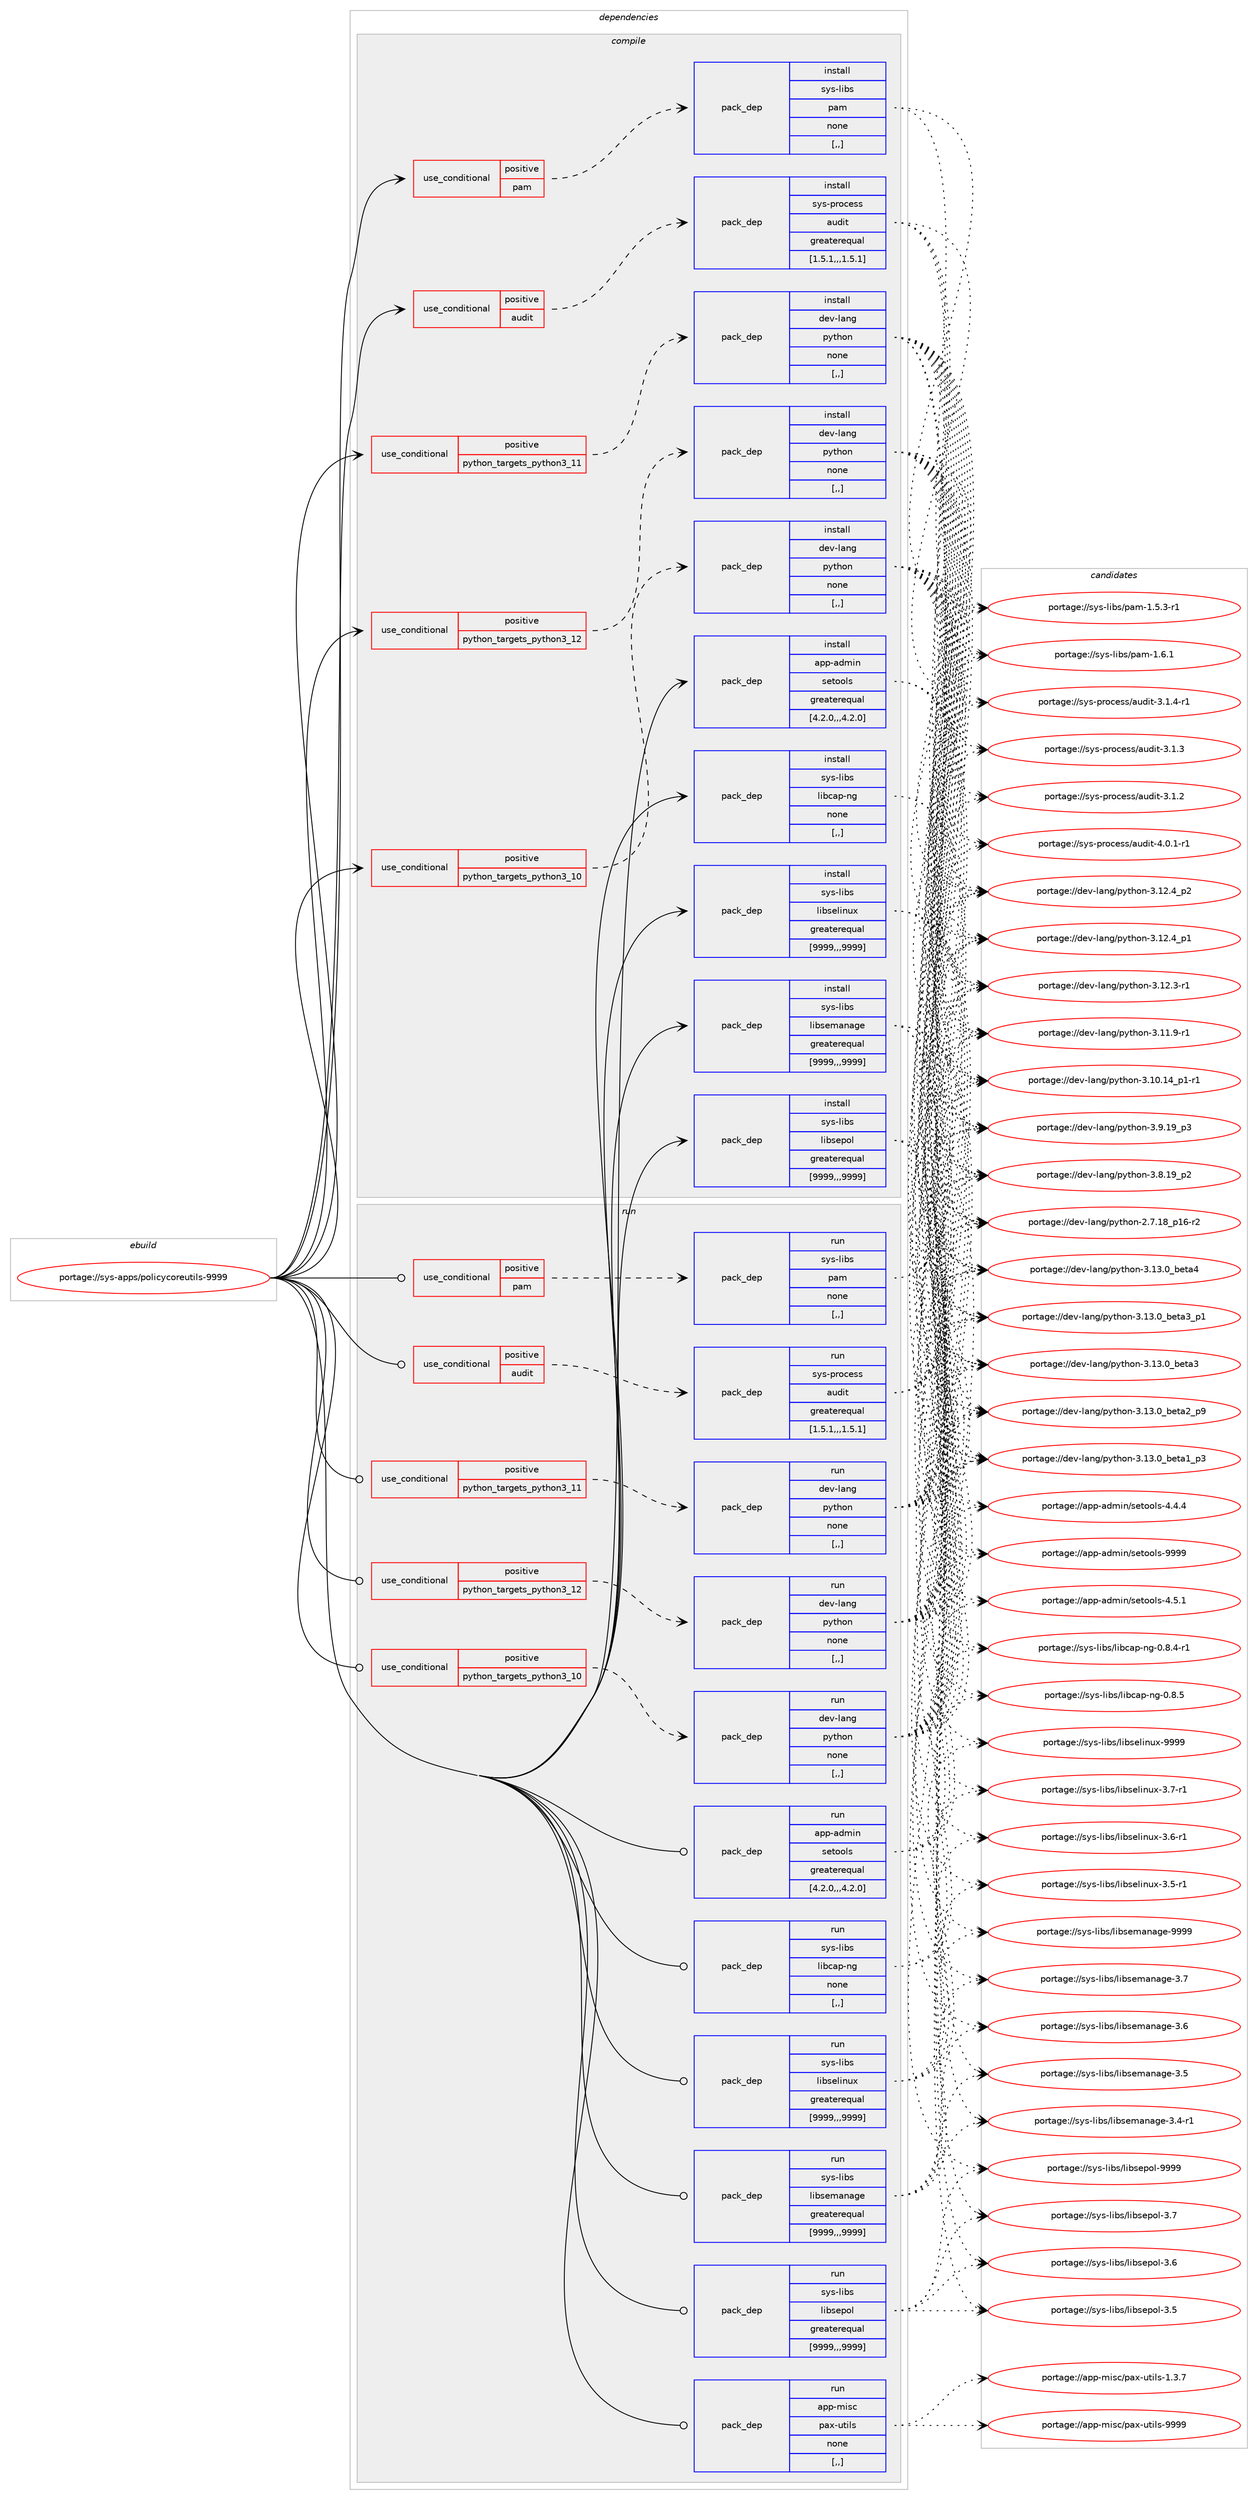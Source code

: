 digraph prolog {

# *************
# Graph options
# *************

newrank=true;
concentrate=true;
compound=true;
graph [rankdir=LR,fontname=Helvetica,fontsize=10,ranksep=1.5];#, ranksep=2.5, nodesep=0.2];
edge  [arrowhead=vee];
node  [fontname=Helvetica,fontsize=10];

# **********
# The ebuild
# **********

subgraph cluster_leftcol {
color=gray;
label=<<i>ebuild</i>>;
id [label="portage://sys-apps/policycoreutils-9999", color=red, width=4, href="../sys-apps/policycoreutils-9999.svg"];
}

# ****************
# The dependencies
# ****************

subgraph cluster_midcol {
color=gray;
label=<<i>dependencies</i>>;
subgraph cluster_compile {
fillcolor="#eeeeee";
style=filled;
label=<<i>compile</i>>;
subgraph cond111700 {
dependency422376 [label=<<TABLE BORDER="0" CELLBORDER="1" CELLSPACING="0" CELLPADDING="4"><TR><TD ROWSPAN="3" CELLPADDING="10">use_conditional</TD></TR><TR><TD>positive</TD></TR><TR><TD>audit</TD></TR></TABLE>>, shape=none, color=red];
subgraph pack307753 {
dependency422377 [label=<<TABLE BORDER="0" CELLBORDER="1" CELLSPACING="0" CELLPADDING="4" WIDTH="220"><TR><TD ROWSPAN="6" CELLPADDING="30">pack_dep</TD></TR><TR><TD WIDTH="110">install</TD></TR><TR><TD>sys-process</TD></TR><TR><TD>audit</TD></TR><TR><TD>greaterequal</TD></TR><TR><TD>[1.5.1,,,1.5.1]</TD></TR></TABLE>>, shape=none, color=blue];
}
dependency422376:e -> dependency422377:w [weight=20,style="dashed",arrowhead="vee"];
}
id:e -> dependency422376:w [weight=20,style="solid",arrowhead="vee"];
subgraph cond111701 {
dependency422378 [label=<<TABLE BORDER="0" CELLBORDER="1" CELLSPACING="0" CELLPADDING="4"><TR><TD ROWSPAN="3" CELLPADDING="10">use_conditional</TD></TR><TR><TD>positive</TD></TR><TR><TD>pam</TD></TR></TABLE>>, shape=none, color=red];
subgraph pack307754 {
dependency422379 [label=<<TABLE BORDER="0" CELLBORDER="1" CELLSPACING="0" CELLPADDING="4" WIDTH="220"><TR><TD ROWSPAN="6" CELLPADDING="30">pack_dep</TD></TR><TR><TD WIDTH="110">install</TD></TR><TR><TD>sys-libs</TD></TR><TR><TD>pam</TD></TR><TR><TD>none</TD></TR><TR><TD>[,,]</TD></TR></TABLE>>, shape=none, color=blue];
}
dependency422378:e -> dependency422379:w [weight=20,style="dashed",arrowhead="vee"];
}
id:e -> dependency422378:w [weight=20,style="solid",arrowhead="vee"];
subgraph cond111702 {
dependency422380 [label=<<TABLE BORDER="0" CELLBORDER="1" CELLSPACING="0" CELLPADDING="4"><TR><TD ROWSPAN="3" CELLPADDING="10">use_conditional</TD></TR><TR><TD>positive</TD></TR><TR><TD>python_targets_python3_10</TD></TR></TABLE>>, shape=none, color=red];
subgraph pack307755 {
dependency422381 [label=<<TABLE BORDER="0" CELLBORDER="1" CELLSPACING="0" CELLPADDING="4" WIDTH="220"><TR><TD ROWSPAN="6" CELLPADDING="30">pack_dep</TD></TR><TR><TD WIDTH="110">install</TD></TR><TR><TD>dev-lang</TD></TR><TR><TD>python</TD></TR><TR><TD>none</TD></TR><TR><TD>[,,]</TD></TR></TABLE>>, shape=none, color=blue];
}
dependency422380:e -> dependency422381:w [weight=20,style="dashed",arrowhead="vee"];
}
id:e -> dependency422380:w [weight=20,style="solid",arrowhead="vee"];
subgraph cond111703 {
dependency422382 [label=<<TABLE BORDER="0" CELLBORDER="1" CELLSPACING="0" CELLPADDING="4"><TR><TD ROWSPAN="3" CELLPADDING="10">use_conditional</TD></TR><TR><TD>positive</TD></TR><TR><TD>python_targets_python3_11</TD></TR></TABLE>>, shape=none, color=red];
subgraph pack307756 {
dependency422383 [label=<<TABLE BORDER="0" CELLBORDER="1" CELLSPACING="0" CELLPADDING="4" WIDTH="220"><TR><TD ROWSPAN="6" CELLPADDING="30">pack_dep</TD></TR><TR><TD WIDTH="110">install</TD></TR><TR><TD>dev-lang</TD></TR><TR><TD>python</TD></TR><TR><TD>none</TD></TR><TR><TD>[,,]</TD></TR></TABLE>>, shape=none, color=blue];
}
dependency422382:e -> dependency422383:w [weight=20,style="dashed",arrowhead="vee"];
}
id:e -> dependency422382:w [weight=20,style="solid",arrowhead="vee"];
subgraph cond111704 {
dependency422384 [label=<<TABLE BORDER="0" CELLBORDER="1" CELLSPACING="0" CELLPADDING="4"><TR><TD ROWSPAN="3" CELLPADDING="10">use_conditional</TD></TR><TR><TD>positive</TD></TR><TR><TD>python_targets_python3_12</TD></TR></TABLE>>, shape=none, color=red];
subgraph pack307757 {
dependency422385 [label=<<TABLE BORDER="0" CELLBORDER="1" CELLSPACING="0" CELLPADDING="4" WIDTH="220"><TR><TD ROWSPAN="6" CELLPADDING="30">pack_dep</TD></TR><TR><TD WIDTH="110">install</TD></TR><TR><TD>dev-lang</TD></TR><TR><TD>python</TD></TR><TR><TD>none</TD></TR><TR><TD>[,,]</TD></TR></TABLE>>, shape=none, color=blue];
}
dependency422384:e -> dependency422385:w [weight=20,style="dashed",arrowhead="vee"];
}
id:e -> dependency422384:w [weight=20,style="solid",arrowhead="vee"];
subgraph pack307758 {
dependency422386 [label=<<TABLE BORDER="0" CELLBORDER="1" CELLSPACING="0" CELLPADDING="4" WIDTH="220"><TR><TD ROWSPAN="6" CELLPADDING="30">pack_dep</TD></TR><TR><TD WIDTH="110">install</TD></TR><TR><TD>app-admin</TD></TR><TR><TD>setools</TD></TR><TR><TD>greaterequal</TD></TR><TR><TD>[4.2.0,,,4.2.0]</TD></TR></TABLE>>, shape=none, color=blue];
}
id:e -> dependency422386:w [weight=20,style="solid",arrowhead="vee"];
subgraph pack307759 {
dependency422387 [label=<<TABLE BORDER="0" CELLBORDER="1" CELLSPACING="0" CELLPADDING="4" WIDTH="220"><TR><TD ROWSPAN="6" CELLPADDING="30">pack_dep</TD></TR><TR><TD WIDTH="110">install</TD></TR><TR><TD>sys-libs</TD></TR><TR><TD>libcap-ng</TD></TR><TR><TD>none</TD></TR><TR><TD>[,,]</TD></TR></TABLE>>, shape=none, color=blue];
}
id:e -> dependency422387:w [weight=20,style="solid",arrowhead="vee"];
subgraph pack307760 {
dependency422388 [label=<<TABLE BORDER="0" CELLBORDER="1" CELLSPACING="0" CELLPADDING="4" WIDTH="220"><TR><TD ROWSPAN="6" CELLPADDING="30">pack_dep</TD></TR><TR><TD WIDTH="110">install</TD></TR><TR><TD>sys-libs</TD></TR><TR><TD>libselinux</TD></TR><TR><TD>greaterequal</TD></TR><TR><TD>[9999,,,9999]</TD></TR></TABLE>>, shape=none, color=blue];
}
id:e -> dependency422388:w [weight=20,style="solid",arrowhead="vee"];
subgraph pack307761 {
dependency422389 [label=<<TABLE BORDER="0" CELLBORDER="1" CELLSPACING="0" CELLPADDING="4" WIDTH="220"><TR><TD ROWSPAN="6" CELLPADDING="30">pack_dep</TD></TR><TR><TD WIDTH="110">install</TD></TR><TR><TD>sys-libs</TD></TR><TR><TD>libsemanage</TD></TR><TR><TD>greaterequal</TD></TR><TR><TD>[9999,,,9999]</TD></TR></TABLE>>, shape=none, color=blue];
}
id:e -> dependency422389:w [weight=20,style="solid",arrowhead="vee"];
subgraph pack307762 {
dependency422390 [label=<<TABLE BORDER="0" CELLBORDER="1" CELLSPACING="0" CELLPADDING="4" WIDTH="220"><TR><TD ROWSPAN="6" CELLPADDING="30">pack_dep</TD></TR><TR><TD WIDTH="110">install</TD></TR><TR><TD>sys-libs</TD></TR><TR><TD>libsepol</TD></TR><TR><TD>greaterequal</TD></TR><TR><TD>[9999,,,9999]</TD></TR></TABLE>>, shape=none, color=blue];
}
id:e -> dependency422390:w [weight=20,style="solid",arrowhead="vee"];
}
subgraph cluster_compileandrun {
fillcolor="#eeeeee";
style=filled;
label=<<i>compile and run</i>>;
}
subgraph cluster_run {
fillcolor="#eeeeee";
style=filled;
label=<<i>run</i>>;
subgraph cond111705 {
dependency422391 [label=<<TABLE BORDER="0" CELLBORDER="1" CELLSPACING="0" CELLPADDING="4"><TR><TD ROWSPAN="3" CELLPADDING="10">use_conditional</TD></TR><TR><TD>positive</TD></TR><TR><TD>audit</TD></TR></TABLE>>, shape=none, color=red];
subgraph pack307763 {
dependency422392 [label=<<TABLE BORDER="0" CELLBORDER="1" CELLSPACING="0" CELLPADDING="4" WIDTH="220"><TR><TD ROWSPAN="6" CELLPADDING="30">pack_dep</TD></TR><TR><TD WIDTH="110">run</TD></TR><TR><TD>sys-process</TD></TR><TR><TD>audit</TD></TR><TR><TD>greaterequal</TD></TR><TR><TD>[1.5.1,,,1.5.1]</TD></TR></TABLE>>, shape=none, color=blue];
}
dependency422391:e -> dependency422392:w [weight=20,style="dashed",arrowhead="vee"];
}
id:e -> dependency422391:w [weight=20,style="solid",arrowhead="odot"];
subgraph cond111706 {
dependency422393 [label=<<TABLE BORDER="0" CELLBORDER="1" CELLSPACING="0" CELLPADDING="4"><TR><TD ROWSPAN="3" CELLPADDING="10">use_conditional</TD></TR><TR><TD>positive</TD></TR><TR><TD>pam</TD></TR></TABLE>>, shape=none, color=red];
subgraph pack307764 {
dependency422394 [label=<<TABLE BORDER="0" CELLBORDER="1" CELLSPACING="0" CELLPADDING="4" WIDTH="220"><TR><TD ROWSPAN="6" CELLPADDING="30">pack_dep</TD></TR><TR><TD WIDTH="110">run</TD></TR><TR><TD>sys-libs</TD></TR><TR><TD>pam</TD></TR><TR><TD>none</TD></TR><TR><TD>[,,]</TD></TR></TABLE>>, shape=none, color=blue];
}
dependency422393:e -> dependency422394:w [weight=20,style="dashed",arrowhead="vee"];
}
id:e -> dependency422393:w [weight=20,style="solid",arrowhead="odot"];
subgraph cond111707 {
dependency422395 [label=<<TABLE BORDER="0" CELLBORDER="1" CELLSPACING="0" CELLPADDING="4"><TR><TD ROWSPAN="3" CELLPADDING="10">use_conditional</TD></TR><TR><TD>positive</TD></TR><TR><TD>python_targets_python3_10</TD></TR></TABLE>>, shape=none, color=red];
subgraph pack307765 {
dependency422396 [label=<<TABLE BORDER="0" CELLBORDER="1" CELLSPACING="0" CELLPADDING="4" WIDTH="220"><TR><TD ROWSPAN="6" CELLPADDING="30">pack_dep</TD></TR><TR><TD WIDTH="110">run</TD></TR><TR><TD>dev-lang</TD></TR><TR><TD>python</TD></TR><TR><TD>none</TD></TR><TR><TD>[,,]</TD></TR></TABLE>>, shape=none, color=blue];
}
dependency422395:e -> dependency422396:w [weight=20,style="dashed",arrowhead="vee"];
}
id:e -> dependency422395:w [weight=20,style="solid",arrowhead="odot"];
subgraph cond111708 {
dependency422397 [label=<<TABLE BORDER="0" CELLBORDER="1" CELLSPACING="0" CELLPADDING="4"><TR><TD ROWSPAN="3" CELLPADDING="10">use_conditional</TD></TR><TR><TD>positive</TD></TR><TR><TD>python_targets_python3_11</TD></TR></TABLE>>, shape=none, color=red];
subgraph pack307766 {
dependency422398 [label=<<TABLE BORDER="0" CELLBORDER="1" CELLSPACING="0" CELLPADDING="4" WIDTH="220"><TR><TD ROWSPAN="6" CELLPADDING="30">pack_dep</TD></TR><TR><TD WIDTH="110">run</TD></TR><TR><TD>dev-lang</TD></TR><TR><TD>python</TD></TR><TR><TD>none</TD></TR><TR><TD>[,,]</TD></TR></TABLE>>, shape=none, color=blue];
}
dependency422397:e -> dependency422398:w [weight=20,style="dashed",arrowhead="vee"];
}
id:e -> dependency422397:w [weight=20,style="solid",arrowhead="odot"];
subgraph cond111709 {
dependency422399 [label=<<TABLE BORDER="0" CELLBORDER="1" CELLSPACING="0" CELLPADDING="4"><TR><TD ROWSPAN="3" CELLPADDING="10">use_conditional</TD></TR><TR><TD>positive</TD></TR><TR><TD>python_targets_python3_12</TD></TR></TABLE>>, shape=none, color=red];
subgraph pack307767 {
dependency422400 [label=<<TABLE BORDER="0" CELLBORDER="1" CELLSPACING="0" CELLPADDING="4" WIDTH="220"><TR><TD ROWSPAN="6" CELLPADDING="30">pack_dep</TD></TR><TR><TD WIDTH="110">run</TD></TR><TR><TD>dev-lang</TD></TR><TR><TD>python</TD></TR><TR><TD>none</TD></TR><TR><TD>[,,]</TD></TR></TABLE>>, shape=none, color=blue];
}
dependency422399:e -> dependency422400:w [weight=20,style="dashed",arrowhead="vee"];
}
id:e -> dependency422399:w [weight=20,style="solid",arrowhead="odot"];
subgraph pack307768 {
dependency422401 [label=<<TABLE BORDER="0" CELLBORDER="1" CELLSPACING="0" CELLPADDING="4" WIDTH="220"><TR><TD ROWSPAN="6" CELLPADDING="30">pack_dep</TD></TR><TR><TD WIDTH="110">run</TD></TR><TR><TD>app-admin</TD></TR><TR><TD>setools</TD></TR><TR><TD>greaterequal</TD></TR><TR><TD>[4.2.0,,,4.2.0]</TD></TR></TABLE>>, shape=none, color=blue];
}
id:e -> dependency422401:w [weight=20,style="solid",arrowhead="odot"];
subgraph pack307769 {
dependency422402 [label=<<TABLE BORDER="0" CELLBORDER="1" CELLSPACING="0" CELLPADDING="4" WIDTH="220"><TR><TD ROWSPAN="6" CELLPADDING="30">pack_dep</TD></TR><TR><TD WIDTH="110">run</TD></TR><TR><TD>app-misc</TD></TR><TR><TD>pax-utils</TD></TR><TR><TD>none</TD></TR><TR><TD>[,,]</TD></TR></TABLE>>, shape=none, color=blue];
}
id:e -> dependency422402:w [weight=20,style="solid",arrowhead="odot"];
subgraph pack307770 {
dependency422403 [label=<<TABLE BORDER="0" CELLBORDER="1" CELLSPACING="0" CELLPADDING="4" WIDTH="220"><TR><TD ROWSPAN="6" CELLPADDING="30">pack_dep</TD></TR><TR><TD WIDTH="110">run</TD></TR><TR><TD>sys-libs</TD></TR><TR><TD>libcap-ng</TD></TR><TR><TD>none</TD></TR><TR><TD>[,,]</TD></TR></TABLE>>, shape=none, color=blue];
}
id:e -> dependency422403:w [weight=20,style="solid",arrowhead="odot"];
subgraph pack307771 {
dependency422404 [label=<<TABLE BORDER="0" CELLBORDER="1" CELLSPACING="0" CELLPADDING="4" WIDTH="220"><TR><TD ROWSPAN="6" CELLPADDING="30">pack_dep</TD></TR><TR><TD WIDTH="110">run</TD></TR><TR><TD>sys-libs</TD></TR><TR><TD>libselinux</TD></TR><TR><TD>greaterequal</TD></TR><TR><TD>[9999,,,9999]</TD></TR></TABLE>>, shape=none, color=blue];
}
id:e -> dependency422404:w [weight=20,style="solid",arrowhead="odot"];
subgraph pack307772 {
dependency422405 [label=<<TABLE BORDER="0" CELLBORDER="1" CELLSPACING="0" CELLPADDING="4" WIDTH="220"><TR><TD ROWSPAN="6" CELLPADDING="30">pack_dep</TD></TR><TR><TD WIDTH="110">run</TD></TR><TR><TD>sys-libs</TD></TR><TR><TD>libsemanage</TD></TR><TR><TD>greaterequal</TD></TR><TR><TD>[9999,,,9999]</TD></TR></TABLE>>, shape=none, color=blue];
}
id:e -> dependency422405:w [weight=20,style="solid",arrowhead="odot"];
subgraph pack307773 {
dependency422406 [label=<<TABLE BORDER="0" CELLBORDER="1" CELLSPACING="0" CELLPADDING="4" WIDTH="220"><TR><TD ROWSPAN="6" CELLPADDING="30">pack_dep</TD></TR><TR><TD WIDTH="110">run</TD></TR><TR><TD>sys-libs</TD></TR><TR><TD>libsepol</TD></TR><TR><TD>greaterequal</TD></TR><TR><TD>[9999,,,9999]</TD></TR></TABLE>>, shape=none, color=blue];
}
id:e -> dependency422406:w [weight=20,style="solid",arrowhead="odot"];
}
}

# **************
# The candidates
# **************

subgraph cluster_choices {
rank=same;
color=gray;
label=<<i>candidates</i>>;

subgraph choice307753 {
color=black;
nodesep=1;
choice115121115451121141119910111511547971171001051164552464846494511449 [label="portage://sys-process/audit-4.0.1-r1", color=red, width=4,href="../sys-process/audit-4.0.1-r1.svg"];
choice115121115451121141119910111511547971171001051164551464946524511449 [label="portage://sys-process/audit-3.1.4-r1", color=red, width=4,href="../sys-process/audit-3.1.4-r1.svg"];
choice11512111545112114111991011151154797117100105116455146494651 [label="portage://sys-process/audit-3.1.3", color=red, width=4,href="../sys-process/audit-3.1.3.svg"];
choice11512111545112114111991011151154797117100105116455146494650 [label="portage://sys-process/audit-3.1.2", color=red, width=4,href="../sys-process/audit-3.1.2.svg"];
dependency422377:e -> choice115121115451121141119910111511547971171001051164552464846494511449:w [style=dotted,weight="100"];
dependency422377:e -> choice115121115451121141119910111511547971171001051164551464946524511449:w [style=dotted,weight="100"];
dependency422377:e -> choice11512111545112114111991011151154797117100105116455146494651:w [style=dotted,weight="100"];
dependency422377:e -> choice11512111545112114111991011151154797117100105116455146494650:w [style=dotted,weight="100"];
}
subgraph choice307754 {
color=black;
nodesep=1;
choice11512111545108105981154711297109454946544649 [label="portage://sys-libs/pam-1.6.1", color=red, width=4,href="../sys-libs/pam-1.6.1.svg"];
choice115121115451081059811547112971094549465346514511449 [label="portage://sys-libs/pam-1.5.3-r1", color=red, width=4,href="../sys-libs/pam-1.5.3-r1.svg"];
dependency422379:e -> choice11512111545108105981154711297109454946544649:w [style=dotted,weight="100"];
dependency422379:e -> choice115121115451081059811547112971094549465346514511449:w [style=dotted,weight="100"];
}
subgraph choice307755 {
color=black;
nodesep=1;
choice1001011184510897110103471121211161041111104551464951464895981011169752 [label="portage://dev-lang/python-3.13.0_beta4", color=red, width=4,href="../dev-lang/python-3.13.0_beta4.svg"];
choice10010111845108971101034711212111610411111045514649514648959810111697519511249 [label="portage://dev-lang/python-3.13.0_beta3_p1", color=red, width=4,href="../dev-lang/python-3.13.0_beta3_p1.svg"];
choice1001011184510897110103471121211161041111104551464951464895981011169751 [label="portage://dev-lang/python-3.13.0_beta3", color=red, width=4,href="../dev-lang/python-3.13.0_beta3.svg"];
choice10010111845108971101034711212111610411111045514649514648959810111697509511257 [label="portage://dev-lang/python-3.13.0_beta2_p9", color=red, width=4,href="../dev-lang/python-3.13.0_beta2_p9.svg"];
choice10010111845108971101034711212111610411111045514649514648959810111697499511251 [label="portage://dev-lang/python-3.13.0_beta1_p3", color=red, width=4,href="../dev-lang/python-3.13.0_beta1_p3.svg"];
choice100101118451089711010347112121116104111110455146495046529511250 [label="portage://dev-lang/python-3.12.4_p2", color=red, width=4,href="../dev-lang/python-3.12.4_p2.svg"];
choice100101118451089711010347112121116104111110455146495046529511249 [label="portage://dev-lang/python-3.12.4_p1", color=red, width=4,href="../dev-lang/python-3.12.4_p1.svg"];
choice100101118451089711010347112121116104111110455146495046514511449 [label="portage://dev-lang/python-3.12.3-r1", color=red, width=4,href="../dev-lang/python-3.12.3-r1.svg"];
choice100101118451089711010347112121116104111110455146494946574511449 [label="portage://dev-lang/python-3.11.9-r1", color=red, width=4,href="../dev-lang/python-3.11.9-r1.svg"];
choice100101118451089711010347112121116104111110455146494846495295112494511449 [label="portage://dev-lang/python-3.10.14_p1-r1", color=red, width=4,href="../dev-lang/python-3.10.14_p1-r1.svg"];
choice100101118451089711010347112121116104111110455146574649579511251 [label="portage://dev-lang/python-3.9.19_p3", color=red, width=4,href="../dev-lang/python-3.9.19_p3.svg"];
choice100101118451089711010347112121116104111110455146564649579511250 [label="portage://dev-lang/python-3.8.19_p2", color=red, width=4,href="../dev-lang/python-3.8.19_p2.svg"];
choice100101118451089711010347112121116104111110455046554649569511249544511450 [label="portage://dev-lang/python-2.7.18_p16-r2", color=red, width=4,href="../dev-lang/python-2.7.18_p16-r2.svg"];
dependency422381:e -> choice1001011184510897110103471121211161041111104551464951464895981011169752:w [style=dotted,weight="100"];
dependency422381:e -> choice10010111845108971101034711212111610411111045514649514648959810111697519511249:w [style=dotted,weight="100"];
dependency422381:e -> choice1001011184510897110103471121211161041111104551464951464895981011169751:w [style=dotted,weight="100"];
dependency422381:e -> choice10010111845108971101034711212111610411111045514649514648959810111697509511257:w [style=dotted,weight="100"];
dependency422381:e -> choice10010111845108971101034711212111610411111045514649514648959810111697499511251:w [style=dotted,weight="100"];
dependency422381:e -> choice100101118451089711010347112121116104111110455146495046529511250:w [style=dotted,weight="100"];
dependency422381:e -> choice100101118451089711010347112121116104111110455146495046529511249:w [style=dotted,weight="100"];
dependency422381:e -> choice100101118451089711010347112121116104111110455146495046514511449:w [style=dotted,weight="100"];
dependency422381:e -> choice100101118451089711010347112121116104111110455146494946574511449:w [style=dotted,weight="100"];
dependency422381:e -> choice100101118451089711010347112121116104111110455146494846495295112494511449:w [style=dotted,weight="100"];
dependency422381:e -> choice100101118451089711010347112121116104111110455146574649579511251:w [style=dotted,weight="100"];
dependency422381:e -> choice100101118451089711010347112121116104111110455146564649579511250:w [style=dotted,weight="100"];
dependency422381:e -> choice100101118451089711010347112121116104111110455046554649569511249544511450:w [style=dotted,weight="100"];
}
subgraph choice307756 {
color=black;
nodesep=1;
choice1001011184510897110103471121211161041111104551464951464895981011169752 [label="portage://dev-lang/python-3.13.0_beta4", color=red, width=4,href="../dev-lang/python-3.13.0_beta4.svg"];
choice10010111845108971101034711212111610411111045514649514648959810111697519511249 [label="portage://dev-lang/python-3.13.0_beta3_p1", color=red, width=4,href="../dev-lang/python-3.13.0_beta3_p1.svg"];
choice1001011184510897110103471121211161041111104551464951464895981011169751 [label="portage://dev-lang/python-3.13.0_beta3", color=red, width=4,href="../dev-lang/python-3.13.0_beta3.svg"];
choice10010111845108971101034711212111610411111045514649514648959810111697509511257 [label="portage://dev-lang/python-3.13.0_beta2_p9", color=red, width=4,href="../dev-lang/python-3.13.0_beta2_p9.svg"];
choice10010111845108971101034711212111610411111045514649514648959810111697499511251 [label="portage://dev-lang/python-3.13.0_beta1_p3", color=red, width=4,href="../dev-lang/python-3.13.0_beta1_p3.svg"];
choice100101118451089711010347112121116104111110455146495046529511250 [label="portage://dev-lang/python-3.12.4_p2", color=red, width=4,href="../dev-lang/python-3.12.4_p2.svg"];
choice100101118451089711010347112121116104111110455146495046529511249 [label="portage://dev-lang/python-3.12.4_p1", color=red, width=4,href="../dev-lang/python-3.12.4_p1.svg"];
choice100101118451089711010347112121116104111110455146495046514511449 [label="portage://dev-lang/python-3.12.3-r1", color=red, width=4,href="../dev-lang/python-3.12.3-r1.svg"];
choice100101118451089711010347112121116104111110455146494946574511449 [label="portage://dev-lang/python-3.11.9-r1", color=red, width=4,href="../dev-lang/python-3.11.9-r1.svg"];
choice100101118451089711010347112121116104111110455146494846495295112494511449 [label="portage://dev-lang/python-3.10.14_p1-r1", color=red, width=4,href="../dev-lang/python-3.10.14_p1-r1.svg"];
choice100101118451089711010347112121116104111110455146574649579511251 [label="portage://dev-lang/python-3.9.19_p3", color=red, width=4,href="../dev-lang/python-3.9.19_p3.svg"];
choice100101118451089711010347112121116104111110455146564649579511250 [label="portage://dev-lang/python-3.8.19_p2", color=red, width=4,href="../dev-lang/python-3.8.19_p2.svg"];
choice100101118451089711010347112121116104111110455046554649569511249544511450 [label="portage://dev-lang/python-2.7.18_p16-r2", color=red, width=4,href="../dev-lang/python-2.7.18_p16-r2.svg"];
dependency422383:e -> choice1001011184510897110103471121211161041111104551464951464895981011169752:w [style=dotted,weight="100"];
dependency422383:e -> choice10010111845108971101034711212111610411111045514649514648959810111697519511249:w [style=dotted,weight="100"];
dependency422383:e -> choice1001011184510897110103471121211161041111104551464951464895981011169751:w [style=dotted,weight="100"];
dependency422383:e -> choice10010111845108971101034711212111610411111045514649514648959810111697509511257:w [style=dotted,weight="100"];
dependency422383:e -> choice10010111845108971101034711212111610411111045514649514648959810111697499511251:w [style=dotted,weight="100"];
dependency422383:e -> choice100101118451089711010347112121116104111110455146495046529511250:w [style=dotted,weight="100"];
dependency422383:e -> choice100101118451089711010347112121116104111110455146495046529511249:w [style=dotted,weight="100"];
dependency422383:e -> choice100101118451089711010347112121116104111110455146495046514511449:w [style=dotted,weight="100"];
dependency422383:e -> choice100101118451089711010347112121116104111110455146494946574511449:w [style=dotted,weight="100"];
dependency422383:e -> choice100101118451089711010347112121116104111110455146494846495295112494511449:w [style=dotted,weight="100"];
dependency422383:e -> choice100101118451089711010347112121116104111110455146574649579511251:w [style=dotted,weight="100"];
dependency422383:e -> choice100101118451089711010347112121116104111110455146564649579511250:w [style=dotted,weight="100"];
dependency422383:e -> choice100101118451089711010347112121116104111110455046554649569511249544511450:w [style=dotted,weight="100"];
}
subgraph choice307757 {
color=black;
nodesep=1;
choice1001011184510897110103471121211161041111104551464951464895981011169752 [label="portage://dev-lang/python-3.13.0_beta4", color=red, width=4,href="../dev-lang/python-3.13.0_beta4.svg"];
choice10010111845108971101034711212111610411111045514649514648959810111697519511249 [label="portage://dev-lang/python-3.13.0_beta3_p1", color=red, width=4,href="../dev-lang/python-3.13.0_beta3_p1.svg"];
choice1001011184510897110103471121211161041111104551464951464895981011169751 [label="portage://dev-lang/python-3.13.0_beta3", color=red, width=4,href="../dev-lang/python-3.13.0_beta3.svg"];
choice10010111845108971101034711212111610411111045514649514648959810111697509511257 [label="portage://dev-lang/python-3.13.0_beta2_p9", color=red, width=4,href="../dev-lang/python-3.13.0_beta2_p9.svg"];
choice10010111845108971101034711212111610411111045514649514648959810111697499511251 [label="portage://dev-lang/python-3.13.0_beta1_p3", color=red, width=4,href="../dev-lang/python-3.13.0_beta1_p3.svg"];
choice100101118451089711010347112121116104111110455146495046529511250 [label="portage://dev-lang/python-3.12.4_p2", color=red, width=4,href="../dev-lang/python-3.12.4_p2.svg"];
choice100101118451089711010347112121116104111110455146495046529511249 [label="portage://dev-lang/python-3.12.4_p1", color=red, width=4,href="../dev-lang/python-3.12.4_p1.svg"];
choice100101118451089711010347112121116104111110455146495046514511449 [label="portage://dev-lang/python-3.12.3-r1", color=red, width=4,href="../dev-lang/python-3.12.3-r1.svg"];
choice100101118451089711010347112121116104111110455146494946574511449 [label="portage://dev-lang/python-3.11.9-r1", color=red, width=4,href="../dev-lang/python-3.11.9-r1.svg"];
choice100101118451089711010347112121116104111110455146494846495295112494511449 [label="portage://dev-lang/python-3.10.14_p1-r1", color=red, width=4,href="../dev-lang/python-3.10.14_p1-r1.svg"];
choice100101118451089711010347112121116104111110455146574649579511251 [label="portage://dev-lang/python-3.9.19_p3", color=red, width=4,href="../dev-lang/python-3.9.19_p3.svg"];
choice100101118451089711010347112121116104111110455146564649579511250 [label="portage://dev-lang/python-3.8.19_p2", color=red, width=4,href="../dev-lang/python-3.8.19_p2.svg"];
choice100101118451089711010347112121116104111110455046554649569511249544511450 [label="portage://dev-lang/python-2.7.18_p16-r2", color=red, width=4,href="../dev-lang/python-2.7.18_p16-r2.svg"];
dependency422385:e -> choice1001011184510897110103471121211161041111104551464951464895981011169752:w [style=dotted,weight="100"];
dependency422385:e -> choice10010111845108971101034711212111610411111045514649514648959810111697519511249:w [style=dotted,weight="100"];
dependency422385:e -> choice1001011184510897110103471121211161041111104551464951464895981011169751:w [style=dotted,weight="100"];
dependency422385:e -> choice10010111845108971101034711212111610411111045514649514648959810111697509511257:w [style=dotted,weight="100"];
dependency422385:e -> choice10010111845108971101034711212111610411111045514649514648959810111697499511251:w [style=dotted,weight="100"];
dependency422385:e -> choice100101118451089711010347112121116104111110455146495046529511250:w [style=dotted,weight="100"];
dependency422385:e -> choice100101118451089711010347112121116104111110455146495046529511249:w [style=dotted,weight="100"];
dependency422385:e -> choice100101118451089711010347112121116104111110455146495046514511449:w [style=dotted,weight="100"];
dependency422385:e -> choice100101118451089711010347112121116104111110455146494946574511449:w [style=dotted,weight="100"];
dependency422385:e -> choice100101118451089711010347112121116104111110455146494846495295112494511449:w [style=dotted,weight="100"];
dependency422385:e -> choice100101118451089711010347112121116104111110455146574649579511251:w [style=dotted,weight="100"];
dependency422385:e -> choice100101118451089711010347112121116104111110455146564649579511250:w [style=dotted,weight="100"];
dependency422385:e -> choice100101118451089711010347112121116104111110455046554649569511249544511450:w [style=dotted,weight="100"];
}
subgraph choice307758 {
color=black;
nodesep=1;
choice971121124597100109105110471151011161111111081154557575757 [label="portage://app-admin/setools-9999", color=red, width=4,href="../app-admin/setools-9999.svg"];
choice97112112459710010910511047115101116111111108115455246534649 [label="portage://app-admin/setools-4.5.1", color=red, width=4,href="../app-admin/setools-4.5.1.svg"];
choice97112112459710010910511047115101116111111108115455246524652 [label="portage://app-admin/setools-4.4.4", color=red, width=4,href="../app-admin/setools-4.4.4.svg"];
dependency422386:e -> choice971121124597100109105110471151011161111111081154557575757:w [style=dotted,weight="100"];
dependency422386:e -> choice97112112459710010910511047115101116111111108115455246534649:w [style=dotted,weight="100"];
dependency422386:e -> choice97112112459710010910511047115101116111111108115455246524652:w [style=dotted,weight="100"];
}
subgraph choice307759 {
color=black;
nodesep=1;
choice11512111545108105981154710810598999711245110103454846564653 [label="portage://sys-libs/libcap-ng-0.8.5", color=red, width=4,href="../sys-libs/libcap-ng-0.8.5.svg"];
choice115121115451081059811547108105989997112451101034548465646524511449 [label="portage://sys-libs/libcap-ng-0.8.4-r1", color=red, width=4,href="../sys-libs/libcap-ng-0.8.4-r1.svg"];
dependency422387:e -> choice11512111545108105981154710810598999711245110103454846564653:w [style=dotted,weight="100"];
dependency422387:e -> choice115121115451081059811547108105989997112451101034548465646524511449:w [style=dotted,weight="100"];
}
subgraph choice307760 {
color=black;
nodesep=1;
choice115121115451081059811547108105981151011081051101171204557575757 [label="portage://sys-libs/libselinux-9999", color=red, width=4,href="../sys-libs/libselinux-9999.svg"];
choice11512111545108105981154710810598115101108105110117120455146554511449 [label="portage://sys-libs/libselinux-3.7-r1", color=red, width=4,href="../sys-libs/libselinux-3.7-r1.svg"];
choice11512111545108105981154710810598115101108105110117120455146544511449 [label="portage://sys-libs/libselinux-3.6-r1", color=red, width=4,href="../sys-libs/libselinux-3.6-r1.svg"];
choice11512111545108105981154710810598115101108105110117120455146534511449 [label="portage://sys-libs/libselinux-3.5-r1", color=red, width=4,href="../sys-libs/libselinux-3.5-r1.svg"];
dependency422388:e -> choice115121115451081059811547108105981151011081051101171204557575757:w [style=dotted,weight="100"];
dependency422388:e -> choice11512111545108105981154710810598115101108105110117120455146554511449:w [style=dotted,weight="100"];
dependency422388:e -> choice11512111545108105981154710810598115101108105110117120455146544511449:w [style=dotted,weight="100"];
dependency422388:e -> choice11512111545108105981154710810598115101108105110117120455146534511449:w [style=dotted,weight="100"];
}
subgraph choice307761 {
color=black;
nodesep=1;
choice1151211154510810598115471081059811510110997110971031014557575757 [label="portage://sys-libs/libsemanage-9999", color=red, width=4,href="../sys-libs/libsemanage-9999.svg"];
choice11512111545108105981154710810598115101109971109710310145514655 [label="portage://sys-libs/libsemanage-3.7", color=red, width=4,href="../sys-libs/libsemanage-3.7.svg"];
choice11512111545108105981154710810598115101109971109710310145514654 [label="portage://sys-libs/libsemanage-3.6", color=red, width=4,href="../sys-libs/libsemanage-3.6.svg"];
choice11512111545108105981154710810598115101109971109710310145514653 [label="portage://sys-libs/libsemanage-3.5", color=red, width=4,href="../sys-libs/libsemanage-3.5.svg"];
choice115121115451081059811547108105981151011099711097103101455146524511449 [label="portage://sys-libs/libsemanage-3.4-r1", color=red, width=4,href="../sys-libs/libsemanage-3.4-r1.svg"];
dependency422389:e -> choice1151211154510810598115471081059811510110997110971031014557575757:w [style=dotted,weight="100"];
dependency422389:e -> choice11512111545108105981154710810598115101109971109710310145514655:w [style=dotted,weight="100"];
dependency422389:e -> choice11512111545108105981154710810598115101109971109710310145514654:w [style=dotted,weight="100"];
dependency422389:e -> choice11512111545108105981154710810598115101109971109710310145514653:w [style=dotted,weight="100"];
dependency422389:e -> choice115121115451081059811547108105981151011099711097103101455146524511449:w [style=dotted,weight="100"];
}
subgraph choice307762 {
color=black;
nodesep=1;
choice115121115451081059811547108105981151011121111084557575757 [label="portage://sys-libs/libsepol-9999", color=red, width=4,href="../sys-libs/libsepol-9999.svg"];
choice1151211154510810598115471081059811510111211110845514655 [label="portage://sys-libs/libsepol-3.7", color=red, width=4,href="../sys-libs/libsepol-3.7.svg"];
choice1151211154510810598115471081059811510111211110845514654 [label="portage://sys-libs/libsepol-3.6", color=red, width=4,href="../sys-libs/libsepol-3.6.svg"];
choice1151211154510810598115471081059811510111211110845514653 [label="portage://sys-libs/libsepol-3.5", color=red, width=4,href="../sys-libs/libsepol-3.5.svg"];
dependency422390:e -> choice115121115451081059811547108105981151011121111084557575757:w [style=dotted,weight="100"];
dependency422390:e -> choice1151211154510810598115471081059811510111211110845514655:w [style=dotted,weight="100"];
dependency422390:e -> choice1151211154510810598115471081059811510111211110845514654:w [style=dotted,weight="100"];
dependency422390:e -> choice1151211154510810598115471081059811510111211110845514653:w [style=dotted,weight="100"];
}
subgraph choice307763 {
color=black;
nodesep=1;
choice115121115451121141119910111511547971171001051164552464846494511449 [label="portage://sys-process/audit-4.0.1-r1", color=red, width=4,href="../sys-process/audit-4.0.1-r1.svg"];
choice115121115451121141119910111511547971171001051164551464946524511449 [label="portage://sys-process/audit-3.1.4-r1", color=red, width=4,href="../sys-process/audit-3.1.4-r1.svg"];
choice11512111545112114111991011151154797117100105116455146494651 [label="portage://sys-process/audit-3.1.3", color=red, width=4,href="../sys-process/audit-3.1.3.svg"];
choice11512111545112114111991011151154797117100105116455146494650 [label="portage://sys-process/audit-3.1.2", color=red, width=4,href="../sys-process/audit-3.1.2.svg"];
dependency422392:e -> choice115121115451121141119910111511547971171001051164552464846494511449:w [style=dotted,weight="100"];
dependency422392:e -> choice115121115451121141119910111511547971171001051164551464946524511449:w [style=dotted,weight="100"];
dependency422392:e -> choice11512111545112114111991011151154797117100105116455146494651:w [style=dotted,weight="100"];
dependency422392:e -> choice11512111545112114111991011151154797117100105116455146494650:w [style=dotted,weight="100"];
}
subgraph choice307764 {
color=black;
nodesep=1;
choice11512111545108105981154711297109454946544649 [label="portage://sys-libs/pam-1.6.1", color=red, width=4,href="../sys-libs/pam-1.6.1.svg"];
choice115121115451081059811547112971094549465346514511449 [label="portage://sys-libs/pam-1.5.3-r1", color=red, width=4,href="../sys-libs/pam-1.5.3-r1.svg"];
dependency422394:e -> choice11512111545108105981154711297109454946544649:w [style=dotted,weight="100"];
dependency422394:e -> choice115121115451081059811547112971094549465346514511449:w [style=dotted,weight="100"];
}
subgraph choice307765 {
color=black;
nodesep=1;
choice1001011184510897110103471121211161041111104551464951464895981011169752 [label="portage://dev-lang/python-3.13.0_beta4", color=red, width=4,href="../dev-lang/python-3.13.0_beta4.svg"];
choice10010111845108971101034711212111610411111045514649514648959810111697519511249 [label="portage://dev-lang/python-3.13.0_beta3_p1", color=red, width=4,href="../dev-lang/python-3.13.0_beta3_p1.svg"];
choice1001011184510897110103471121211161041111104551464951464895981011169751 [label="portage://dev-lang/python-3.13.0_beta3", color=red, width=4,href="../dev-lang/python-3.13.0_beta3.svg"];
choice10010111845108971101034711212111610411111045514649514648959810111697509511257 [label="portage://dev-lang/python-3.13.0_beta2_p9", color=red, width=4,href="../dev-lang/python-3.13.0_beta2_p9.svg"];
choice10010111845108971101034711212111610411111045514649514648959810111697499511251 [label="portage://dev-lang/python-3.13.0_beta1_p3", color=red, width=4,href="../dev-lang/python-3.13.0_beta1_p3.svg"];
choice100101118451089711010347112121116104111110455146495046529511250 [label="portage://dev-lang/python-3.12.4_p2", color=red, width=4,href="../dev-lang/python-3.12.4_p2.svg"];
choice100101118451089711010347112121116104111110455146495046529511249 [label="portage://dev-lang/python-3.12.4_p1", color=red, width=4,href="../dev-lang/python-3.12.4_p1.svg"];
choice100101118451089711010347112121116104111110455146495046514511449 [label="portage://dev-lang/python-3.12.3-r1", color=red, width=4,href="../dev-lang/python-3.12.3-r1.svg"];
choice100101118451089711010347112121116104111110455146494946574511449 [label="portage://dev-lang/python-3.11.9-r1", color=red, width=4,href="../dev-lang/python-3.11.9-r1.svg"];
choice100101118451089711010347112121116104111110455146494846495295112494511449 [label="portage://dev-lang/python-3.10.14_p1-r1", color=red, width=4,href="../dev-lang/python-3.10.14_p1-r1.svg"];
choice100101118451089711010347112121116104111110455146574649579511251 [label="portage://dev-lang/python-3.9.19_p3", color=red, width=4,href="../dev-lang/python-3.9.19_p3.svg"];
choice100101118451089711010347112121116104111110455146564649579511250 [label="portage://dev-lang/python-3.8.19_p2", color=red, width=4,href="../dev-lang/python-3.8.19_p2.svg"];
choice100101118451089711010347112121116104111110455046554649569511249544511450 [label="portage://dev-lang/python-2.7.18_p16-r2", color=red, width=4,href="../dev-lang/python-2.7.18_p16-r2.svg"];
dependency422396:e -> choice1001011184510897110103471121211161041111104551464951464895981011169752:w [style=dotted,weight="100"];
dependency422396:e -> choice10010111845108971101034711212111610411111045514649514648959810111697519511249:w [style=dotted,weight="100"];
dependency422396:e -> choice1001011184510897110103471121211161041111104551464951464895981011169751:w [style=dotted,weight="100"];
dependency422396:e -> choice10010111845108971101034711212111610411111045514649514648959810111697509511257:w [style=dotted,weight="100"];
dependency422396:e -> choice10010111845108971101034711212111610411111045514649514648959810111697499511251:w [style=dotted,weight="100"];
dependency422396:e -> choice100101118451089711010347112121116104111110455146495046529511250:w [style=dotted,weight="100"];
dependency422396:e -> choice100101118451089711010347112121116104111110455146495046529511249:w [style=dotted,weight="100"];
dependency422396:e -> choice100101118451089711010347112121116104111110455146495046514511449:w [style=dotted,weight="100"];
dependency422396:e -> choice100101118451089711010347112121116104111110455146494946574511449:w [style=dotted,weight="100"];
dependency422396:e -> choice100101118451089711010347112121116104111110455146494846495295112494511449:w [style=dotted,weight="100"];
dependency422396:e -> choice100101118451089711010347112121116104111110455146574649579511251:w [style=dotted,weight="100"];
dependency422396:e -> choice100101118451089711010347112121116104111110455146564649579511250:w [style=dotted,weight="100"];
dependency422396:e -> choice100101118451089711010347112121116104111110455046554649569511249544511450:w [style=dotted,weight="100"];
}
subgraph choice307766 {
color=black;
nodesep=1;
choice1001011184510897110103471121211161041111104551464951464895981011169752 [label="portage://dev-lang/python-3.13.0_beta4", color=red, width=4,href="../dev-lang/python-3.13.0_beta4.svg"];
choice10010111845108971101034711212111610411111045514649514648959810111697519511249 [label="portage://dev-lang/python-3.13.0_beta3_p1", color=red, width=4,href="../dev-lang/python-3.13.0_beta3_p1.svg"];
choice1001011184510897110103471121211161041111104551464951464895981011169751 [label="portage://dev-lang/python-3.13.0_beta3", color=red, width=4,href="../dev-lang/python-3.13.0_beta3.svg"];
choice10010111845108971101034711212111610411111045514649514648959810111697509511257 [label="portage://dev-lang/python-3.13.0_beta2_p9", color=red, width=4,href="../dev-lang/python-3.13.0_beta2_p9.svg"];
choice10010111845108971101034711212111610411111045514649514648959810111697499511251 [label="portage://dev-lang/python-3.13.0_beta1_p3", color=red, width=4,href="../dev-lang/python-3.13.0_beta1_p3.svg"];
choice100101118451089711010347112121116104111110455146495046529511250 [label="portage://dev-lang/python-3.12.4_p2", color=red, width=4,href="../dev-lang/python-3.12.4_p2.svg"];
choice100101118451089711010347112121116104111110455146495046529511249 [label="portage://dev-lang/python-3.12.4_p1", color=red, width=4,href="../dev-lang/python-3.12.4_p1.svg"];
choice100101118451089711010347112121116104111110455146495046514511449 [label="portage://dev-lang/python-3.12.3-r1", color=red, width=4,href="../dev-lang/python-3.12.3-r1.svg"];
choice100101118451089711010347112121116104111110455146494946574511449 [label="portage://dev-lang/python-3.11.9-r1", color=red, width=4,href="../dev-lang/python-3.11.9-r1.svg"];
choice100101118451089711010347112121116104111110455146494846495295112494511449 [label="portage://dev-lang/python-3.10.14_p1-r1", color=red, width=4,href="../dev-lang/python-3.10.14_p1-r1.svg"];
choice100101118451089711010347112121116104111110455146574649579511251 [label="portage://dev-lang/python-3.9.19_p3", color=red, width=4,href="../dev-lang/python-3.9.19_p3.svg"];
choice100101118451089711010347112121116104111110455146564649579511250 [label="portage://dev-lang/python-3.8.19_p2", color=red, width=4,href="../dev-lang/python-3.8.19_p2.svg"];
choice100101118451089711010347112121116104111110455046554649569511249544511450 [label="portage://dev-lang/python-2.7.18_p16-r2", color=red, width=4,href="../dev-lang/python-2.7.18_p16-r2.svg"];
dependency422398:e -> choice1001011184510897110103471121211161041111104551464951464895981011169752:w [style=dotted,weight="100"];
dependency422398:e -> choice10010111845108971101034711212111610411111045514649514648959810111697519511249:w [style=dotted,weight="100"];
dependency422398:e -> choice1001011184510897110103471121211161041111104551464951464895981011169751:w [style=dotted,weight="100"];
dependency422398:e -> choice10010111845108971101034711212111610411111045514649514648959810111697509511257:w [style=dotted,weight="100"];
dependency422398:e -> choice10010111845108971101034711212111610411111045514649514648959810111697499511251:w [style=dotted,weight="100"];
dependency422398:e -> choice100101118451089711010347112121116104111110455146495046529511250:w [style=dotted,weight="100"];
dependency422398:e -> choice100101118451089711010347112121116104111110455146495046529511249:w [style=dotted,weight="100"];
dependency422398:e -> choice100101118451089711010347112121116104111110455146495046514511449:w [style=dotted,weight="100"];
dependency422398:e -> choice100101118451089711010347112121116104111110455146494946574511449:w [style=dotted,weight="100"];
dependency422398:e -> choice100101118451089711010347112121116104111110455146494846495295112494511449:w [style=dotted,weight="100"];
dependency422398:e -> choice100101118451089711010347112121116104111110455146574649579511251:w [style=dotted,weight="100"];
dependency422398:e -> choice100101118451089711010347112121116104111110455146564649579511250:w [style=dotted,weight="100"];
dependency422398:e -> choice100101118451089711010347112121116104111110455046554649569511249544511450:w [style=dotted,weight="100"];
}
subgraph choice307767 {
color=black;
nodesep=1;
choice1001011184510897110103471121211161041111104551464951464895981011169752 [label="portage://dev-lang/python-3.13.0_beta4", color=red, width=4,href="../dev-lang/python-3.13.0_beta4.svg"];
choice10010111845108971101034711212111610411111045514649514648959810111697519511249 [label="portage://dev-lang/python-3.13.0_beta3_p1", color=red, width=4,href="../dev-lang/python-3.13.0_beta3_p1.svg"];
choice1001011184510897110103471121211161041111104551464951464895981011169751 [label="portage://dev-lang/python-3.13.0_beta3", color=red, width=4,href="../dev-lang/python-3.13.0_beta3.svg"];
choice10010111845108971101034711212111610411111045514649514648959810111697509511257 [label="portage://dev-lang/python-3.13.0_beta2_p9", color=red, width=4,href="../dev-lang/python-3.13.0_beta2_p9.svg"];
choice10010111845108971101034711212111610411111045514649514648959810111697499511251 [label="portage://dev-lang/python-3.13.0_beta1_p3", color=red, width=4,href="../dev-lang/python-3.13.0_beta1_p3.svg"];
choice100101118451089711010347112121116104111110455146495046529511250 [label="portage://dev-lang/python-3.12.4_p2", color=red, width=4,href="../dev-lang/python-3.12.4_p2.svg"];
choice100101118451089711010347112121116104111110455146495046529511249 [label="portage://dev-lang/python-3.12.4_p1", color=red, width=4,href="../dev-lang/python-3.12.4_p1.svg"];
choice100101118451089711010347112121116104111110455146495046514511449 [label="portage://dev-lang/python-3.12.3-r1", color=red, width=4,href="../dev-lang/python-3.12.3-r1.svg"];
choice100101118451089711010347112121116104111110455146494946574511449 [label="portage://dev-lang/python-3.11.9-r1", color=red, width=4,href="../dev-lang/python-3.11.9-r1.svg"];
choice100101118451089711010347112121116104111110455146494846495295112494511449 [label="portage://dev-lang/python-3.10.14_p1-r1", color=red, width=4,href="../dev-lang/python-3.10.14_p1-r1.svg"];
choice100101118451089711010347112121116104111110455146574649579511251 [label="portage://dev-lang/python-3.9.19_p3", color=red, width=4,href="../dev-lang/python-3.9.19_p3.svg"];
choice100101118451089711010347112121116104111110455146564649579511250 [label="portage://dev-lang/python-3.8.19_p2", color=red, width=4,href="../dev-lang/python-3.8.19_p2.svg"];
choice100101118451089711010347112121116104111110455046554649569511249544511450 [label="portage://dev-lang/python-2.7.18_p16-r2", color=red, width=4,href="../dev-lang/python-2.7.18_p16-r2.svg"];
dependency422400:e -> choice1001011184510897110103471121211161041111104551464951464895981011169752:w [style=dotted,weight="100"];
dependency422400:e -> choice10010111845108971101034711212111610411111045514649514648959810111697519511249:w [style=dotted,weight="100"];
dependency422400:e -> choice1001011184510897110103471121211161041111104551464951464895981011169751:w [style=dotted,weight="100"];
dependency422400:e -> choice10010111845108971101034711212111610411111045514649514648959810111697509511257:w [style=dotted,weight="100"];
dependency422400:e -> choice10010111845108971101034711212111610411111045514649514648959810111697499511251:w [style=dotted,weight="100"];
dependency422400:e -> choice100101118451089711010347112121116104111110455146495046529511250:w [style=dotted,weight="100"];
dependency422400:e -> choice100101118451089711010347112121116104111110455146495046529511249:w [style=dotted,weight="100"];
dependency422400:e -> choice100101118451089711010347112121116104111110455146495046514511449:w [style=dotted,weight="100"];
dependency422400:e -> choice100101118451089711010347112121116104111110455146494946574511449:w [style=dotted,weight="100"];
dependency422400:e -> choice100101118451089711010347112121116104111110455146494846495295112494511449:w [style=dotted,weight="100"];
dependency422400:e -> choice100101118451089711010347112121116104111110455146574649579511251:w [style=dotted,weight="100"];
dependency422400:e -> choice100101118451089711010347112121116104111110455146564649579511250:w [style=dotted,weight="100"];
dependency422400:e -> choice100101118451089711010347112121116104111110455046554649569511249544511450:w [style=dotted,weight="100"];
}
subgraph choice307768 {
color=black;
nodesep=1;
choice971121124597100109105110471151011161111111081154557575757 [label="portage://app-admin/setools-9999", color=red, width=4,href="../app-admin/setools-9999.svg"];
choice97112112459710010910511047115101116111111108115455246534649 [label="portage://app-admin/setools-4.5.1", color=red, width=4,href="../app-admin/setools-4.5.1.svg"];
choice97112112459710010910511047115101116111111108115455246524652 [label="portage://app-admin/setools-4.4.4", color=red, width=4,href="../app-admin/setools-4.4.4.svg"];
dependency422401:e -> choice971121124597100109105110471151011161111111081154557575757:w [style=dotted,weight="100"];
dependency422401:e -> choice97112112459710010910511047115101116111111108115455246534649:w [style=dotted,weight="100"];
dependency422401:e -> choice97112112459710010910511047115101116111111108115455246524652:w [style=dotted,weight="100"];
}
subgraph choice307769 {
color=black;
nodesep=1;
choice9711211245109105115994711297120451171161051081154557575757 [label="portage://app-misc/pax-utils-9999", color=red, width=4,href="../app-misc/pax-utils-9999.svg"];
choice971121124510910511599471129712045117116105108115454946514655 [label="portage://app-misc/pax-utils-1.3.7", color=red, width=4,href="../app-misc/pax-utils-1.3.7.svg"];
dependency422402:e -> choice9711211245109105115994711297120451171161051081154557575757:w [style=dotted,weight="100"];
dependency422402:e -> choice971121124510910511599471129712045117116105108115454946514655:w [style=dotted,weight="100"];
}
subgraph choice307770 {
color=black;
nodesep=1;
choice11512111545108105981154710810598999711245110103454846564653 [label="portage://sys-libs/libcap-ng-0.8.5", color=red, width=4,href="../sys-libs/libcap-ng-0.8.5.svg"];
choice115121115451081059811547108105989997112451101034548465646524511449 [label="portage://sys-libs/libcap-ng-0.8.4-r1", color=red, width=4,href="../sys-libs/libcap-ng-0.8.4-r1.svg"];
dependency422403:e -> choice11512111545108105981154710810598999711245110103454846564653:w [style=dotted,weight="100"];
dependency422403:e -> choice115121115451081059811547108105989997112451101034548465646524511449:w [style=dotted,weight="100"];
}
subgraph choice307771 {
color=black;
nodesep=1;
choice115121115451081059811547108105981151011081051101171204557575757 [label="portage://sys-libs/libselinux-9999", color=red, width=4,href="../sys-libs/libselinux-9999.svg"];
choice11512111545108105981154710810598115101108105110117120455146554511449 [label="portage://sys-libs/libselinux-3.7-r1", color=red, width=4,href="../sys-libs/libselinux-3.7-r1.svg"];
choice11512111545108105981154710810598115101108105110117120455146544511449 [label="portage://sys-libs/libselinux-3.6-r1", color=red, width=4,href="../sys-libs/libselinux-3.6-r1.svg"];
choice11512111545108105981154710810598115101108105110117120455146534511449 [label="portage://sys-libs/libselinux-3.5-r1", color=red, width=4,href="../sys-libs/libselinux-3.5-r1.svg"];
dependency422404:e -> choice115121115451081059811547108105981151011081051101171204557575757:w [style=dotted,weight="100"];
dependency422404:e -> choice11512111545108105981154710810598115101108105110117120455146554511449:w [style=dotted,weight="100"];
dependency422404:e -> choice11512111545108105981154710810598115101108105110117120455146544511449:w [style=dotted,weight="100"];
dependency422404:e -> choice11512111545108105981154710810598115101108105110117120455146534511449:w [style=dotted,weight="100"];
}
subgraph choice307772 {
color=black;
nodesep=1;
choice1151211154510810598115471081059811510110997110971031014557575757 [label="portage://sys-libs/libsemanage-9999", color=red, width=4,href="../sys-libs/libsemanage-9999.svg"];
choice11512111545108105981154710810598115101109971109710310145514655 [label="portage://sys-libs/libsemanage-3.7", color=red, width=4,href="../sys-libs/libsemanage-3.7.svg"];
choice11512111545108105981154710810598115101109971109710310145514654 [label="portage://sys-libs/libsemanage-3.6", color=red, width=4,href="../sys-libs/libsemanage-3.6.svg"];
choice11512111545108105981154710810598115101109971109710310145514653 [label="portage://sys-libs/libsemanage-3.5", color=red, width=4,href="../sys-libs/libsemanage-3.5.svg"];
choice115121115451081059811547108105981151011099711097103101455146524511449 [label="portage://sys-libs/libsemanage-3.4-r1", color=red, width=4,href="../sys-libs/libsemanage-3.4-r1.svg"];
dependency422405:e -> choice1151211154510810598115471081059811510110997110971031014557575757:w [style=dotted,weight="100"];
dependency422405:e -> choice11512111545108105981154710810598115101109971109710310145514655:w [style=dotted,weight="100"];
dependency422405:e -> choice11512111545108105981154710810598115101109971109710310145514654:w [style=dotted,weight="100"];
dependency422405:e -> choice11512111545108105981154710810598115101109971109710310145514653:w [style=dotted,weight="100"];
dependency422405:e -> choice115121115451081059811547108105981151011099711097103101455146524511449:w [style=dotted,weight="100"];
}
subgraph choice307773 {
color=black;
nodesep=1;
choice115121115451081059811547108105981151011121111084557575757 [label="portage://sys-libs/libsepol-9999", color=red, width=4,href="../sys-libs/libsepol-9999.svg"];
choice1151211154510810598115471081059811510111211110845514655 [label="portage://sys-libs/libsepol-3.7", color=red, width=4,href="../sys-libs/libsepol-3.7.svg"];
choice1151211154510810598115471081059811510111211110845514654 [label="portage://sys-libs/libsepol-3.6", color=red, width=4,href="../sys-libs/libsepol-3.6.svg"];
choice1151211154510810598115471081059811510111211110845514653 [label="portage://sys-libs/libsepol-3.5", color=red, width=4,href="../sys-libs/libsepol-3.5.svg"];
dependency422406:e -> choice115121115451081059811547108105981151011121111084557575757:w [style=dotted,weight="100"];
dependency422406:e -> choice1151211154510810598115471081059811510111211110845514655:w [style=dotted,weight="100"];
dependency422406:e -> choice1151211154510810598115471081059811510111211110845514654:w [style=dotted,weight="100"];
dependency422406:e -> choice1151211154510810598115471081059811510111211110845514653:w [style=dotted,weight="100"];
}
}

}
